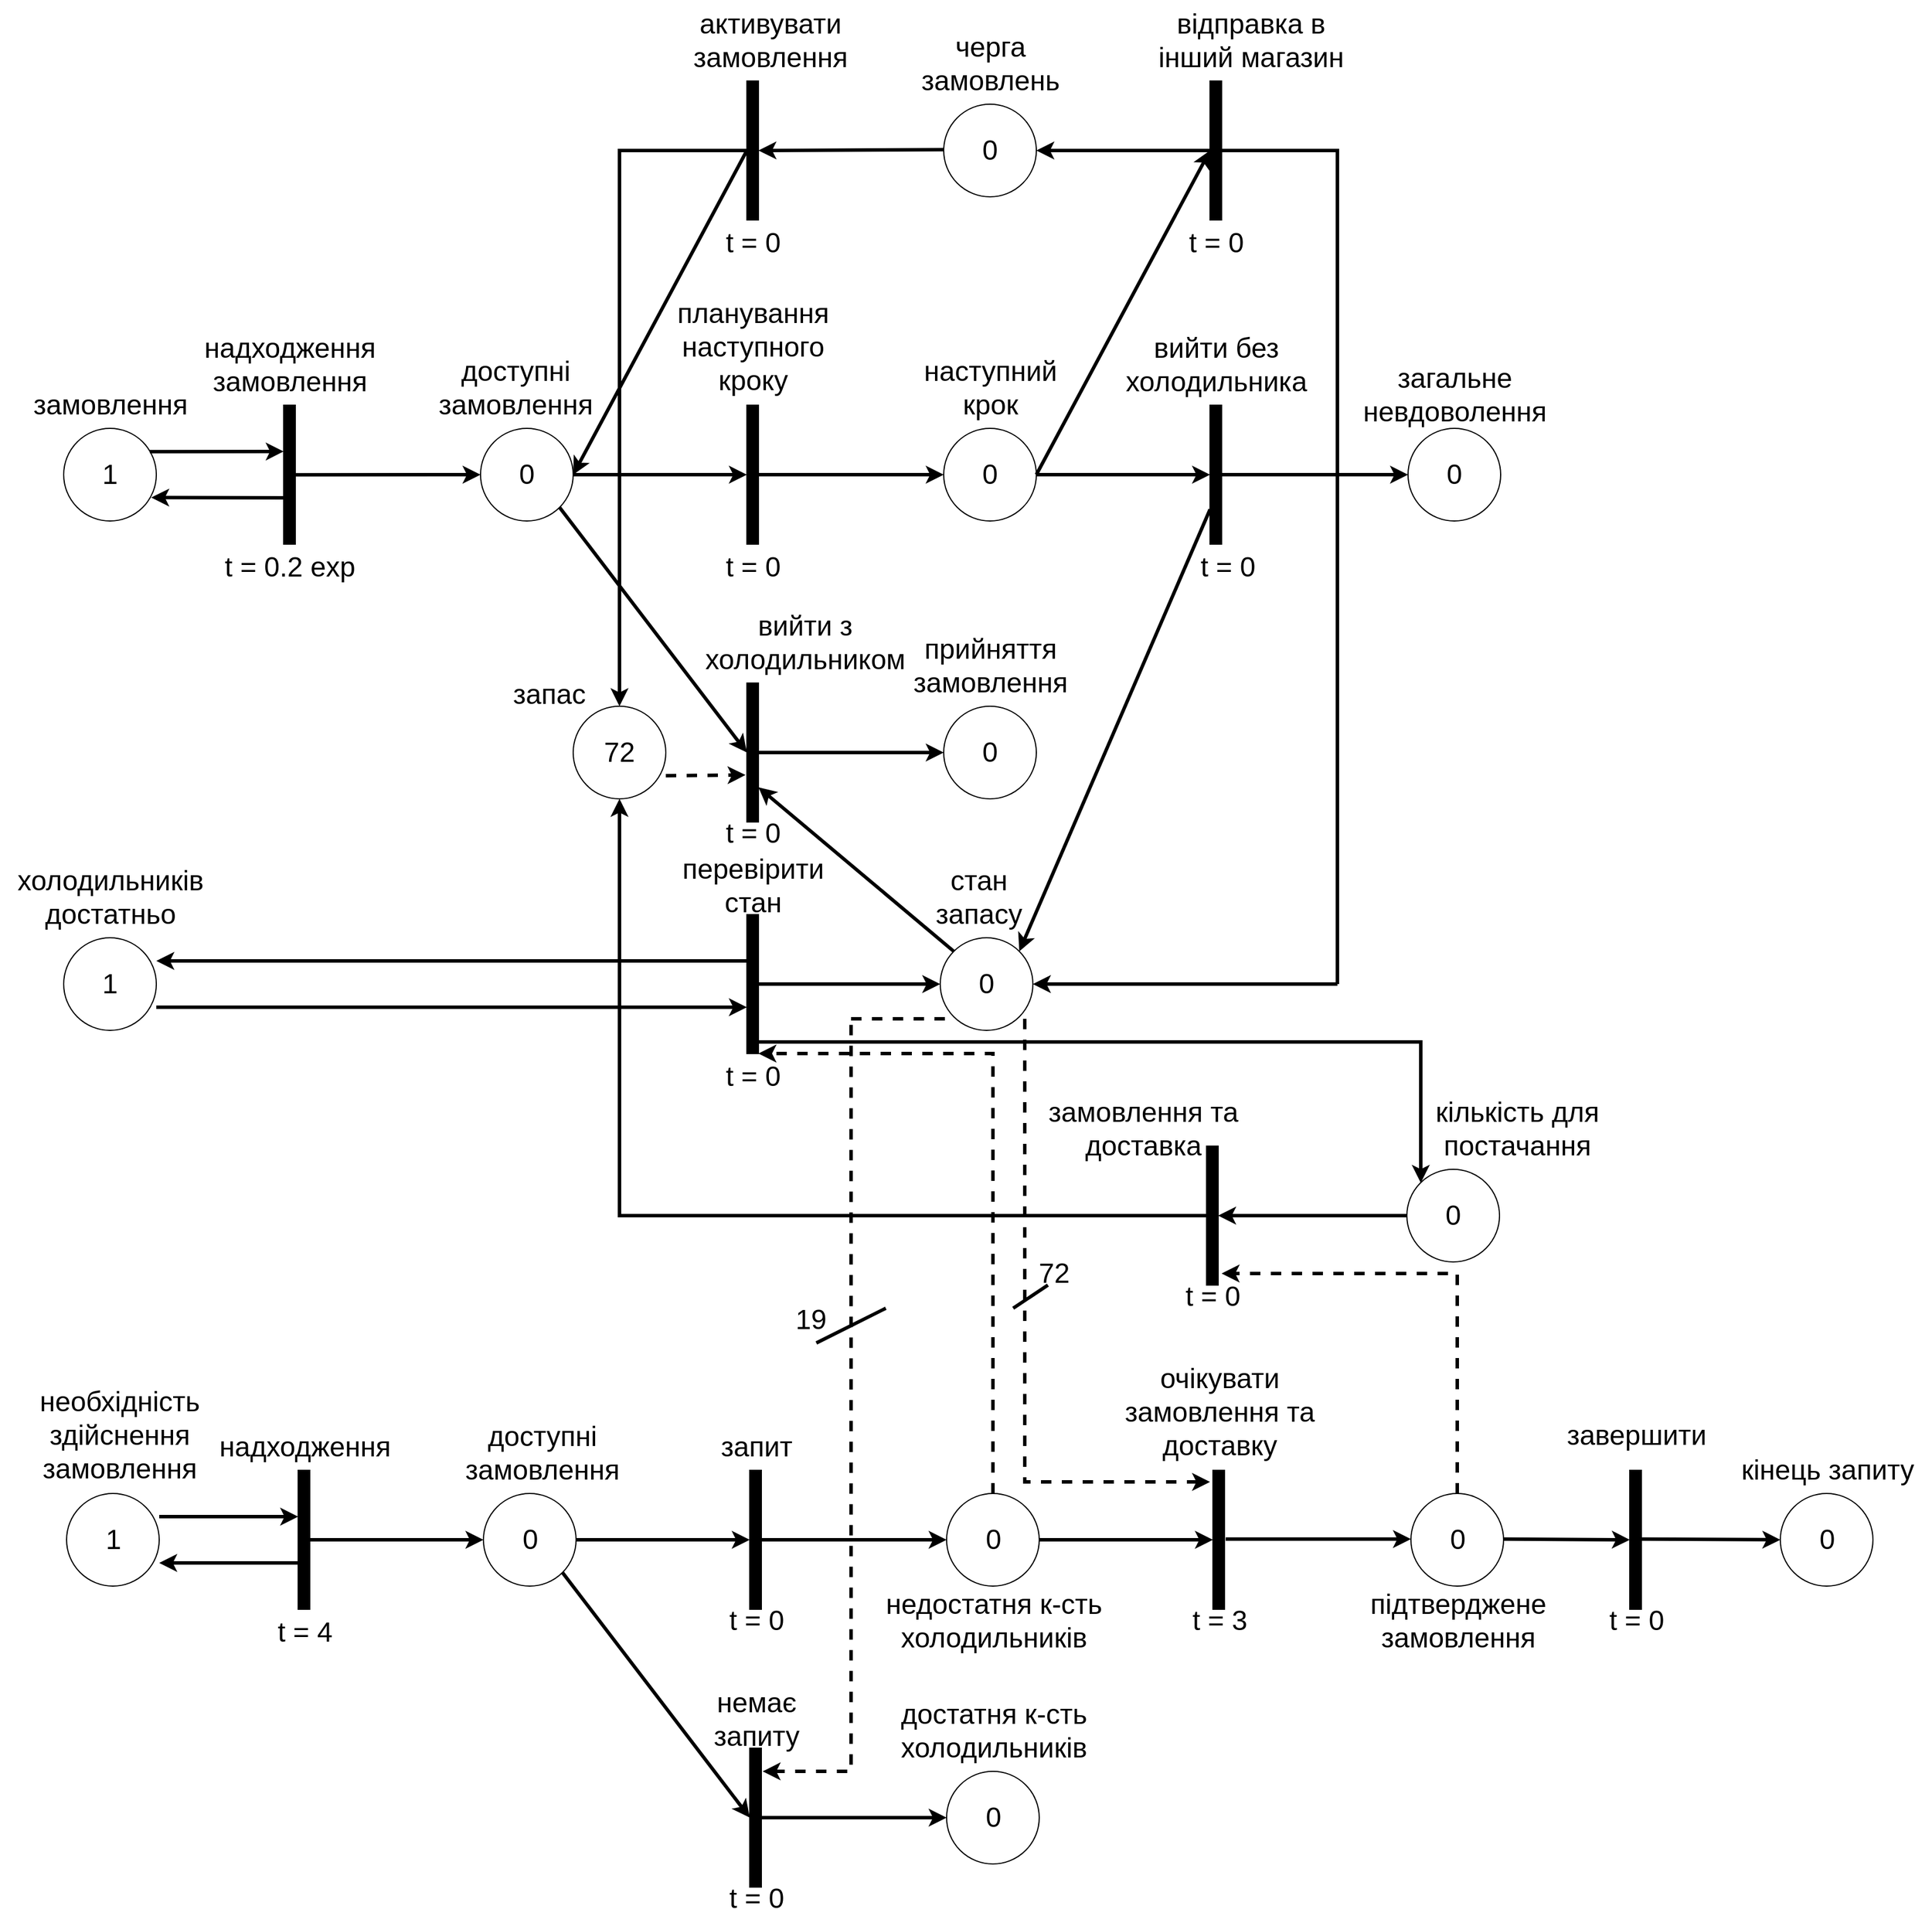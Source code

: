 <mxfile version="20.3.0" type="device"><diagram id="cfsgaudzo-YrONa2gXH9" name="Page-1"><mxGraphModel dx="2792" dy="2599" grid="1" gridSize="10" guides="1" tooltips="1" connect="1" arrows="1" fold="1" page="1" pageScale="1" pageWidth="827" pageHeight="1169" math="0" shadow="0"><root><mxCell id="0"/><mxCell id="1" parent="0"/><mxCell id="K6NbZCpo3aCR4z_H-vyb-1" value="&lt;font style=&quot;font-size: 24px;&quot;&gt;1&lt;/font&gt;" style="ellipse;whiteSpace=wrap;html=1;aspect=fixed;" parent="1" vertex="1"><mxGeometry x="40" y="-520" width="80" height="80" as="geometry"/></mxCell><mxCell id="K6NbZCpo3aCR4z_H-vyb-2" value="" style="rounded=0;whiteSpace=wrap;html=1;fontSize=24;fillColor=#000000;" parent="1" vertex="1"><mxGeometry x="230" y="-540" width="10" height="120" as="geometry"/></mxCell><mxCell id="K6NbZCpo3aCR4z_H-vyb-3" value="" style="endArrow=classic;html=1;rounded=0;fontSize=24;exitX=0.93;exitY=0.251;exitDx=0;exitDy=0;exitPerimeter=0;entryX=0;entryY=0.333;entryDx=0;entryDy=0;entryPerimeter=0;strokeWidth=3;" parent="1" source="K6NbZCpo3aCR4z_H-vyb-1" target="K6NbZCpo3aCR4z_H-vyb-2" edge="1"><mxGeometry width="50" height="50" relative="1" as="geometry"><mxPoint x="250" y="-530" as="sourcePoint"/><mxPoint x="220" y="-500" as="targetPoint"/></mxGeometry></mxCell><mxCell id="K6NbZCpo3aCR4z_H-vyb-4" value="" style="endArrow=classic;html=1;rounded=0;fontSize=24;entryX=0.945;entryY=0.747;entryDx=0;entryDy=0;entryPerimeter=0;strokeWidth=3;" parent="1" target="K6NbZCpo3aCR4z_H-vyb-1" edge="1"><mxGeometry width="50" height="50" relative="1" as="geometry"><mxPoint x="230" y="-460" as="sourcePoint"/><mxPoint x="114" y="-400" as="targetPoint"/></mxGeometry></mxCell><mxCell id="K6NbZCpo3aCR4z_H-vyb-5" value="t = 0.2 exp" style="text;html=1;align=center;verticalAlign=middle;resizable=0;points=[];autosize=1;strokeColor=none;fillColor=none;fontSize=24;" parent="1" vertex="1"><mxGeometry x="165" y="-420" width="140" height="40" as="geometry"/></mxCell><mxCell id="K6NbZCpo3aCR4z_H-vyb-6" value="замовлення" style="text;html=1;align=center;verticalAlign=middle;resizable=0;points=[];autosize=1;strokeColor=none;fillColor=none;fontSize=24;" parent="1" vertex="1"><mxGeometry y="-560" width="160" height="40" as="geometry"/></mxCell><mxCell id="K6NbZCpo3aCR4z_H-vyb-7" value="надходження&lt;br&gt;замовлення" style="text;html=1;align=center;verticalAlign=middle;resizable=0;points=[];autosize=1;strokeColor=none;fillColor=none;fontSize=24;" parent="1" vertex="1"><mxGeometry x="145" y="-610" width="180" height="70" as="geometry"/></mxCell><mxCell id="K6NbZCpo3aCR4z_H-vyb-8" value="" style="endArrow=classic;html=1;rounded=0;fontSize=24;exitX=1;exitY=0.5;exitDx=0;exitDy=0;entryX=0;entryY=0.5;entryDx=0;entryDy=0;strokeWidth=3;" parent="1" target="K6NbZCpo3aCR4z_H-vyb-9" edge="1"><mxGeometry width="50" height="50" relative="1" as="geometry"><mxPoint x="240" y="-479.86" as="sourcePoint"/><mxPoint x="360" y="-480.53" as="targetPoint"/></mxGeometry></mxCell><mxCell id="K6NbZCpo3aCR4z_H-vyb-9" value="&lt;font style=&quot;font-size: 24px;&quot;&gt;0&lt;/font&gt;" style="ellipse;whiteSpace=wrap;html=1;aspect=fixed;" parent="1" vertex="1"><mxGeometry x="400" y="-520" width="80" height="80" as="geometry"/></mxCell><mxCell id="RGWfUVw4HednX8wo4DMo-1" value="доступні&lt;br&gt;замовлення" style="text;html=1;align=center;verticalAlign=middle;resizable=0;points=[];autosize=1;strokeColor=none;fillColor=none;fontSize=24;" vertex="1" parent="1"><mxGeometry x="350" y="-590" width="160" height="70" as="geometry"/></mxCell><mxCell id="RGWfUVw4HednX8wo4DMo-2" value="" style="endArrow=classic;html=1;rounded=0;fontSize=24;exitX=1;exitY=0.5;exitDx=0;exitDy=0;strokeWidth=3;" edge="1" parent="1" source="K6NbZCpo3aCR4z_H-vyb-9"><mxGeometry width="50" height="50" relative="1" as="geometry"><mxPoint x="490" y="-480.36" as="sourcePoint"/><mxPoint x="630" y="-480" as="targetPoint"/></mxGeometry></mxCell><mxCell id="RGWfUVw4HednX8wo4DMo-3" value="" style="rounded=0;whiteSpace=wrap;html=1;fontSize=24;fillColor=#000000;" vertex="1" parent="1"><mxGeometry x="630" y="-540" width="10" height="120" as="geometry"/></mxCell><mxCell id="RGWfUVw4HednX8wo4DMo-4" value="планування&lt;br&gt;наступного&lt;br&gt;кроку" style="text;html=1;align=center;verticalAlign=middle;resizable=0;points=[];autosize=1;strokeColor=none;fillColor=none;fontSize=24;" vertex="1" parent="1"><mxGeometry x="555" y="-640" width="160" height="100" as="geometry"/></mxCell><mxCell id="RGWfUVw4HednX8wo4DMo-5" value="t = 0" style="text;html=1;align=center;verticalAlign=middle;resizable=0;points=[];autosize=1;strokeColor=none;fillColor=none;fontSize=24;" vertex="1" parent="1"><mxGeometry x="600" y="-420" width="70" height="40" as="geometry"/></mxCell><mxCell id="RGWfUVw4HednX8wo4DMo-6" value="&lt;font style=&quot;font-size: 24px;&quot;&gt;0&lt;/font&gt;" style="ellipse;whiteSpace=wrap;html=1;aspect=fixed;" vertex="1" parent="1"><mxGeometry x="800" y="-520" width="80" height="80" as="geometry"/></mxCell><mxCell id="RGWfUVw4HednX8wo4DMo-7" value="" style="endArrow=classic;html=1;rounded=0;fontSize=24;strokeWidth=3;exitX=1;exitY=0.5;exitDx=0;exitDy=0;entryX=0;entryY=0.5;entryDx=0;entryDy=0;" edge="1" parent="1" source="RGWfUVw4HednX8wo4DMo-3" target="RGWfUVw4HednX8wo4DMo-6"><mxGeometry width="50" height="50" relative="1" as="geometry"><mxPoint x="700" y="-440" as="sourcePoint"/><mxPoint x="740" y="-390" as="targetPoint"/></mxGeometry></mxCell><mxCell id="RGWfUVw4HednX8wo4DMo-8" value="" style="rounded=0;whiteSpace=wrap;html=1;fontSize=24;fillColor=#000000;" vertex="1" parent="1"><mxGeometry x="1030" y="-540" width="10" height="120" as="geometry"/></mxCell><mxCell id="RGWfUVw4HednX8wo4DMo-9" value="" style="rounded=0;whiteSpace=wrap;html=1;fontSize=24;fillColor=#000000;" vertex="1" parent="1"><mxGeometry x="1030" y="-820" width="10" height="120" as="geometry"/></mxCell><mxCell id="RGWfUVw4HednX8wo4DMo-11" value="відправка в&lt;br&gt;інший магазин" style="text;html=1;align=center;verticalAlign=middle;resizable=0;points=[];autosize=1;strokeColor=none;fillColor=none;fontSize=24;" vertex="1" parent="1"><mxGeometry x="970" y="-890" width="190" height="70" as="geometry"/></mxCell><mxCell id="RGWfUVw4HednX8wo4DMo-12" value="t = 0" style="text;html=1;align=center;verticalAlign=middle;resizable=0;points=[];autosize=1;strokeColor=none;fillColor=none;fontSize=24;" vertex="1" parent="1"><mxGeometry x="1000" y="-700" width="70" height="40" as="geometry"/></mxCell><mxCell id="RGWfUVw4HednX8wo4DMo-13" value="&lt;font style=&quot;font-size: 24px;&quot;&gt;0&lt;/font&gt;" style="ellipse;whiteSpace=wrap;html=1;aspect=fixed;" vertex="1" parent="1"><mxGeometry x="800" y="-800" width="80" height="80" as="geometry"/></mxCell><mxCell id="RGWfUVw4HednX8wo4DMo-14" value="" style="endArrow=classic;html=1;rounded=0;fontSize=24;exitX=1;exitY=0.5;exitDx=0;exitDy=0;entryX=0;entryY=0.5;entryDx=0;entryDy=0;strokeWidth=3;" edge="1" parent="1" source="RGWfUVw4HednX8wo4DMo-6" target="RGWfUVw4HednX8wo4DMo-9"><mxGeometry width="50" height="50" relative="1" as="geometry"><mxPoint x="760" y="-359.86" as="sourcePoint"/><mxPoint x="920" y="-360" as="targetPoint"/></mxGeometry></mxCell><mxCell id="RGWfUVw4HednX8wo4DMo-15" value="" style="endArrow=classic;html=1;rounded=0;fontSize=24;exitX=0;exitY=0.5;exitDx=0;exitDy=0;entryX=1;entryY=0.5;entryDx=0;entryDy=0;strokeWidth=3;" edge="1" parent="1" source="RGWfUVw4HednX8wo4DMo-9" target="RGWfUVw4HednX8wo4DMo-13"><mxGeometry width="50" height="50" relative="1" as="geometry"><mxPoint x="680" y="-849.86" as="sourcePoint"/><mxPoint x="840" y="-850" as="targetPoint"/></mxGeometry></mxCell><mxCell id="RGWfUVw4HednX8wo4DMo-16" value="" style="rounded=0;whiteSpace=wrap;html=1;fontSize=24;fillColor=#000000;" vertex="1" parent="1"><mxGeometry x="630" y="-820" width="10" height="120" as="geometry"/></mxCell><mxCell id="RGWfUVw4HednX8wo4DMo-17" value="" style="endArrow=classic;html=1;rounded=0;fontSize=24;exitX=0;exitY=0.5;exitDx=0;exitDy=0;entryX=1;entryY=0.5;entryDx=0;entryDy=0;strokeWidth=3;" edge="1" parent="1" target="RGWfUVw4HednX8wo4DMo-16"><mxGeometry width="50" height="50" relative="1" as="geometry"><mxPoint x="800" y="-760.77" as="sourcePoint"/><mxPoint x="650" y="-760.77" as="targetPoint"/></mxGeometry></mxCell><mxCell id="RGWfUVw4HednX8wo4DMo-18" value="наступний&lt;br&gt;крок" style="text;html=1;align=center;verticalAlign=middle;resizable=0;points=[];autosize=1;strokeColor=none;fillColor=none;fontSize=24;" vertex="1" parent="1"><mxGeometry x="770" y="-590" width="140" height="70" as="geometry"/></mxCell><mxCell id="RGWfUVw4HednX8wo4DMo-19" value="черга&lt;br&gt;замовлень" style="text;html=1;align=center;verticalAlign=middle;resizable=0;points=[];autosize=1;strokeColor=none;fillColor=none;fontSize=24;" vertex="1" parent="1"><mxGeometry x="770" y="-870" width="140" height="70" as="geometry"/></mxCell><mxCell id="RGWfUVw4HednX8wo4DMo-20" value="активувати&lt;br&gt;замовлення" style="text;html=1;align=center;verticalAlign=middle;resizable=0;points=[];autosize=1;strokeColor=none;fillColor=none;fontSize=24;" vertex="1" parent="1"><mxGeometry x="570" y="-890" width="160" height="70" as="geometry"/></mxCell><mxCell id="RGWfUVw4HednX8wo4DMo-21" value="t = 0" style="text;html=1;align=center;verticalAlign=middle;resizable=0;points=[];autosize=1;strokeColor=none;fillColor=none;fontSize=24;" vertex="1" parent="1"><mxGeometry x="600" y="-700" width="70" height="40" as="geometry"/></mxCell><mxCell id="RGWfUVw4HednX8wo4DMo-22" value="" style="endArrow=classic;html=1;rounded=0;fontSize=24;exitX=0;exitY=0.5;exitDx=0;exitDy=0;entryX=1;entryY=0.5;entryDx=0;entryDy=0;strokeWidth=3;" edge="1" parent="1" source="RGWfUVw4HednX8wo4DMo-16" target="K6NbZCpo3aCR4z_H-vyb-9"><mxGeometry width="50" height="50" relative="1" as="geometry"><mxPoint x="290" y="-229.86" as="sourcePoint"/><mxPoint x="450.0" y="-230" as="targetPoint"/></mxGeometry></mxCell><mxCell id="RGWfUVw4HednX8wo4DMo-23" value="вийти без&lt;br&gt;холодильника" style="text;html=1;align=center;verticalAlign=middle;resizable=0;points=[];autosize=1;strokeColor=none;fillColor=none;fontSize=24;" vertex="1" parent="1"><mxGeometry x="945" y="-610" width="180" height="70" as="geometry"/></mxCell><mxCell id="RGWfUVw4HednX8wo4DMo-24" value="t = 0" style="text;html=1;align=center;verticalAlign=middle;resizable=0;points=[];autosize=1;strokeColor=none;fillColor=none;fontSize=24;" vertex="1" parent="1"><mxGeometry x="1010" y="-420" width="70" height="40" as="geometry"/></mxCell><mxCell id="RGWfUVw4HednX8wo4DMo-25" value="" style="endArrow=classic;html=1;rounded=0;fontSize=24;exitX=1;exitY=0.5;exitDx=0;exitDy=0;strokeWidth=3;entryX=0;entryY=0.5;entryDx=0;entryDy=0;" edge="1" parent="1" source="RGWfUVw4HednX8wo4DMo-6" target="RGWfUVw4HednX8wo4DMo-8"><mxGeometry width="50" height="50" relative="1" as="geometry"><mxPoint x="1270.0" y="-480.77" as="sourcePoint"/><mxPoint x="950" y="-500" as="targetPoint"/></mxGeometry></mxCell><mxCell id="RGWfUVw4HednX8wo4DMo-26" value="" style="endArrow=classic;html=1;rounded=0;fontSize=24;strokeWidth=3;exitX=1;exitY=0.5;exitDx=0;exitDy=0;entryX=0;entryY=0.5;entryDx=0;entryDy=0;" edge="1" parent="1" source="RGWfUVw4HednX8wo4DMo-8" target="RGWfUVw4HednX8wo4DMo-27"><mxGeometry width="50" height="50" relative="1" as="geometry"><mxPoint x="1060.0" y="-470" as="sourcePoint"/><mxPoint x="1140" y="-480" as="targetPoint"/></mxGeometry></mxCell><mxCell id="RGWfUVw4HednX8wo4DMo-27" value="&lt;font style=&quot;font-size: 24px;&quot;&gt;0&lt;/font&gt;" style="ellipse;whiteSpace=wrap;html=1;aspect=fixed;" vertex="1" parent="1"><mxGeometry x="1201" y="-520" width="80" height="80" as="geometry"/></mxCell><mxCell id="RGWfUVw4HednX8wo4DMo-28" value="загальне&lt;br&gt;невдоволення" style="text;html=1;align=center;verticalAlign=middle;resizable=0;points=[];autosize=1;strokeColor=none;fillColor=none;fontSize=24;" vertex="1" parent="1"><mxGeometry x="1151" y="-584" width="180" height="70" as="geometry"/></mxCell><mxCell id="RGWfUVw4HednX8wo4DMo-29" value="" style="rounded=0;whiteSpace=wrap;html=1;fontSize=24;fillColor=#000000;" vertex="1" parent="1"><mxGeometry x="630" y="-300" width="10" height="120" as="geometry"/></mxCell><mxCell id="RGWfUVw4HednX8wo4DMo-30" value="вийти з&lt;br&gt;холодильником" style="text;html=1;align=center;verticalAlign=middle;resizable=0;points=[];autosize=1;strokeColor=none;fillColor=none;fontSize=24;" vertex="1" parent="1"><mxGeometry x="580" y="-370" width="200" height="70" as="geometry"/></mxCell><mxCell id="RGWfUVw4HednX8wo4DMo-31" value="t = 0" style="text;html=1;align=center;verticalAlign=middle;resizable=0;points=[];autosize=1;strokeColor=none;fillColor=none;fontSize=24;" vertex="1" parent="1"><mxGeometry x="600" y="-190" width="70" height="40" as="geometry"/></mxCell><mxCell id="RGWfUVw4HednX8wo4DMo-32" value="" style="endArrow=classic;html=1;rounded=0;fontSize=24;exitX=1;exitY=1;exitDx=0;exitDy=0;entryX=0;entryY=0.5;entryDx=0;entryDy=0;strokeWidth=3;" edge="1" parent="1" source="K6NbZCpo3aCR4z_H-vyb-9" target="RGWfUVw4HednX8wo4DMo-29"><mxGeometry width="50" height="50" relative="1" as="geometry"><mxPoint x="305" y="-349.86" as="sourcePoint"/><mxPoint x="465" y="-350.0" as="targetPoint"/></mxGeometry></mxCell><mxCell id="RGWfUVw4HednX8wo4DMo-33" value="&lt;font style=&quot;font-size: 24px;&quot;&gt;0&lt;/font&gt;" style="ellipse;whiteSpace=wrap;html=1;aspect=fixed;" vertex="1" parent="1"><mxGeometry x="800" y="-280" width="80" height="80" as="geometry"/></mxCell><mxCell id="RGWfUVw4HednX8wo4DMo-34" value="" style="endArrow=classic;html=1;rounded=0;fontSize=24;exitX=1;exitY=0.5;exitDx=0;exitDy=0;strokeWidth=3;entryX=0;entryY=0.5;entryDx=0;entryDy=0;" edge="1" parent="1" source="RGWfUVw4HednX8wo4DMo-29" target="RGWfUVw4HednX8wo4DMo-33"><mxGeometry width="50" height="50" relative="1" as="geometry"><mxPoint x="380" y="-300.0" as="sourcePoint"/><mxPoint x="530" y="-300.0" as="targetPoint"/></mxGeometry></mxCell><mxCell id="RGWfUVw4HednX8wo4DMo-35" value="прийняття&lt;br&gt;замовлення" style="text;html=1;align=center;verticalAlign=middle;resizable=0;points=[];autosize=1;strokeColor=none;fillColor=none;fontSize=24;" vertex="1" parent="1"><mxGeometry x="760" y="-350" width="160" height="70" as="geometry"/></mxCell><mxCell id="RGWfUVw4HednX8wo4DMo-36" value="&lt;font style=&quot;font-size: 24px;&quot;&gt;72&lt;/font&gt;" style="ellipse;whiteSpace=wrap;html=1;aspect=fixed;" vertex="1" parent="1"><mxGeometry x="480" y="-280" width="80" height="80" as="geometry"/></mxCell><mxCell id="RGWfUVw4HednX8wo4DMo-38" value="запас" style="text;html=1;align=center;verticalAlign=middle;resizable=0;points=[];autosize=1;strokeColor=none;fillColor=none;fontSize=24;" vertex="1" parent="1"><mxGeometry x="414" y="-310" width="90" height="40" as="geometry"/></mxCell><mxCell id="RGWfUVw4HednX8wo4DMo-40" value="" style="endArrow=classic;html=1;rounded=0;fontSize=24;exitX=0;exitY=0.5;exitDx=0;exitDy=0;strokeWidth=3;edgeStyle=elbowEdgeStyle;entryX=0.5;entryY=0;entryDx=0;entryDy=0;" edge="1" parent="1" source="RGWfUVw4HednX8wo4DMo-16" target="RGWfUVw4HednX8wo4DMo-36"><mxGeometry width="50" height="50" relative="1" as="geometry"><mxPoint x="254" y="-680.57" as="sourcePoint"/><mxPoint x="390" y="-330" as="targetPoint"/><Array as="points"><mxPoint x="520" y="-550"/></Array></mxGeometry></mxCell><mxCell id="RGWfUVw4HednX8wo4DMo-41" value="" style="endArrow=classic;html=1;rounded=0;fontSize=24;strokeWidth=3;dashed=1;exitX=1;exitY=0.75;exitDx=0;exitDy=0;exitPerimeter=0;entryX=-0.115;entryY=0.662;entryDx=0;entryDy=0;entryPerimeter=0;" edge="1" parent="1" source="RGWfUVw4HednX8wo4DMo-36" target="RGWfUVw4HednX8wo4DMo-29"><mxGeometry width="50" height="50" relative="1" as="geometry"><mxPoint x="580" y="-200" as="sourcePoint"/><mxPoint x="720" y="-210" as="targetPoint"/></mxGeometry></mxCell><mxCell id="RGWfUVw4HednX8wo4DMo-42" value="&lt;font style=&quot;font-size: 24px;&quot;&gt;0&lt;/font&gt;" style="ellipse;whiteSpace=wrap;html=1;aspect=fixed;" vertex="1" parent="1"><mxGeometry x="797" y="-80" width="80" height="80" as="geometry"/></mxCell><mxCell id="RGWfUVw4HednX8wo4DMo-43" value="стан&lt;br&gt;запасу" style="text;html=1;align=center;verticalAlign=middle;resizable=0;points=[];autosize=1;strokeColor=none;fillColor=none;fontSize=24;" vertex="1" parent="1"><mxGeometry x="780" y="-150" width="100" height="70" as="geometry"/></mxCell><mxCell id="RGWfUVw4HednX8wo4DMo-44" value="" style="endArrow=classic;html=1;rounded=0;fontSize=24;exitX=0;exitY=0;exitDx=0;exitDy=0;strokeWidth=3;entryX=1;entryY=0.75;entryDx=0;entryDy=0;" edge="1" parent="1" source="RGWfUVw4HednX8wo4DMo-42" target="RGWfUVw4HednX8wo4DMo-29"><mxGeometry width="50" height="50" relative="1" as="geometry"><mxPoint x="450" y="-90.0" as="sourcePoint"/><mxPoint x="610" y="-90.0" as="targetPoint"/></mxGeometry></mxCell><mxCell id="RGWfUVw4HednX8wo4DMo-45" value="" style="endArrow=classic;html=1;rounded=0;fontSize=24;strokeWidth=3;entryX=1;entryY=0;entryDx=0;entryDy=0;exitX=0;exitY=0.75;exitDx=0;exitDy=0;" edge="1" parent="1" source="RGWfUVw4HednX8wo4DMo-8" target="RGWfUVw4HednX8wo4DMo-42"><mxGeometry width="50" height="50" relative="1" as="geometry"><mxPoint x="950" y="-400" as="sourcePoint"/><mxPoint x="1050" y="-201.67" as="targetPoint"/></mxGeometry></mxCell><mxCell id="RGWfUVw4HednX8wo4DMo-46" value="" style="endArrow=none;html=1;rounded=0;fontSize=24;exitX=1;exitY=0.5;exitDx=0;exitDy=0;strokeWidth=3;edgeStyle=elbowEdgeStyle;endFill=0;" edge="1" parent="1" source="RGWfUVw4HednX8wo4DMo-9"><mxGeometry width="50" height="50" relative="1" as="geometry"><mxPoint x="1290" y="-710" as="sourcePoint"/><mxPoint x="1140" y="-40" as="targetPoint"/><Array as="points"><mxPoint x="1140" y="-460"/></Array></mxGeometry></mxCell><mxCell id="RGWfUVw4HednX8wo4DMo-47" value="" style="endArrow=classic;html=1;rounded=0;fontSize=24;strokeWidth=3;entryX=1;entryY=0.5;entryDx=0;entryDy=0;" edge="1" parent="1" target="RGWfUVw4HednX8wo4DMo-42"><mxGeometry width="50" height="50" relative="1" as="geometry"><mxPoint x="1140" y="-40" as="sourcePoint"/><mxPoint x="1110" y="-90" as="targetPoint"/></mxGeometry></mxCell><mxCell id="RGWfUVw4HednX8wo4DMo-49" value="" style="rounded=0;whiteSpace=wrap;html=1;fontSize=24;fillColor=#000000;" vertex="1" parent="1"><mxGeometry x="630" y="-100" width="10" height="120" as="geometry"/></mxCell><mxCell id="RGWfUVw4HednX8wo4DMo-50" value="&lt;font style=&quot;font-size: 24px;&quot;&gt;1&lt;/font&gt;" style="ellipse;whiteSpace=wrap;html=1;aspect=fixed;" vertex="1" parent="1"><mxGeometry x="40" y="-80" width="80" height="80" as="geometry"/></mxCell><mxCell id="RGWfUVw4HednX8wo4DMo-51" value="холодильників&lt;br&gt;достатньо" style="text;html=1;align=center;verticalAlign=middle;resizable=0;points=[];autosize=1;strokeColor=none;fillColor=none;fontSize=24;" vertex="1" parent="1"><mxGeometry x="-15" y="-150" width="190" height="70" as="geometry"/></mxCell><mxCell id="RGWfUVw4HednX8wo4DMo-52" value="" style="endArrow=classic;html=1;rounded=0;fontSize=24;exitX=1;exitY=0.5;exitDx=0;exitDy=0;strokeWidth=3;entryX=0;entryY=0.5;entryDx=0;entryDy=0;" edge="1" parent="1" source="RGWfUVw4HednX8wo4DMo-49" target="RGWfUVw4HednX8wo4DMo-42"><mxGeometry width="50" height="50" relative="1" as="geometry"><mxPoint x="700" y="40" as="sourcePoint"/><mxPoint x="860" y="40" as="targetPoint"/></mxGeometry></mxCell><mxCell id="RGWfUVw4HednX8wo4DMo-53" value="t = 0" style="text;html=1;align=center;verticalAlign=middle;resizable=0;points=[];autosize=1;strokeColor=none;fillColor=none;fontSize=24;" vertex="1" parent="1"><mxGeometry x="600" y="20" width="70" height="40" as="geometry"/></mxCell><mxCell id="RGWfUVw4HednX8wo4DMo-54" value="" style="endArrow=classic;html=1;rounded=0;fontSize=24;strokeWidth=3;" edge="1" parent="1"><mxGeometry width="50" height="50" relative="1" as="geometry"><mxPoint x="630" y="-60" as="sourcePoint"/><mxPoint x="120" y="-60" as="targetPoint"/></mxGeometry></mxCell><mxCell id="RGWfUVw4HednX8wo4DMo-55" value="" style="endArrow=none;html=1;rounded=0;fontSize=24;strokeWidth=3;endFill=0;startArrow=classic;startFill=1;" edge="1" parent="1"><mxGeometry width="50" height="50" relative="1" as="geometry"><mxPoint x="630" y="-20" as="sourcePoint"/><mxPoint x="120" y="-20" as="targetPoint"/></mxGeometry></mxCell><mxCell id="RGWfUVw4HednX8wo4DMo-57" value="&lt;font style=&quot;font-size: 24px;&quot;&gt;0&lt;/font&gt;" style="ellipse;whiteSpace=wrap;html=1;aspect=fixed;" vertex="1" parent="1"><mxGeometry x="1200" y="120" width="80" height="80" as="geometry"/></mxCell><mxCell id="RGWfUVw4HednX8wo4DMo-58" value="кількість для&lt;br&gt;постачання" style="text;html=1;align=center;verticalAlign=middle;resizable=0;points=[];autosize=1;strokeColor=none;fillColor=none;fontSize=24;" vertex="1" parent="1"><mxGeometry x="1210" y="50" width="170" height="70" as="geometry"/></mxCell><mxCell id="RGWfUVw4HednX8wo4DMo-59" value="" style="endArrow=classic;html=1;rounded=0;fontSize=24;strokeWidth=3;edgeStyle=elbowEdgeStyle;entryX=0;entryY=0;entryDx=0;entryDy=0;" edge="1" parent="1" target="RGWfUVw4HednX8wo4DMo-57"><mxGeometry width="50" height="50" relative="1" as="geometry"><mxPoint x="640" y="10" as="sourcePoint"/><mxPoint x="1200" y="20" as="targetPoint"/><Array as="points"><mxPoint x="1212" y="80"/></Array></mxGeometry></mxCell><mxCell id="RGWfUVw4HednX8wo4DMo-60" value="" style="rounded=0;whiteSpace=wrap;html=1;fontSize=24;fillColor=#000000;" vertex="1" parent="1"><mxGeometry x="1027" y="100" width="10" height="120" as="geometry"/></mxCell><mxCell id="RGWfUVw4HednX8wo4DMo-61" value="замовлення та&lt;br&gt;доставка" style="text;html=1;align=center;verticalAlign=middle;resizable=0;points=[];autosize=1;strokeColor=none;fillColor=none;fontSize=24;" vertex="1" parent="1"><mxGeometry x="877" y="50" width="190" height="70" as="geometry"/></mxCell><mxCell id="RGWfUVw4HednX8wo4DMo-62" value="" style="endArrow=classic;html=1;rounded=0;fontSize=24;strokeWidth=3;exitX=0;exitY=0.5;exitDx=0;exitDy=0;entryX=1;entryY=0.5;entryDx=0;entryDy=0;" edge="1" parent="1" source="RGWfUVw4HednX8wo4DMo-57" target="RGWfUVw4HednX8wo4DMo-60"><mxGeometry width="50" height="50" relative="1" as="geometry"><mxPoint x="960" y="110" as="sourcePoint"/><mxPoint x="810" y="110" as="targetPoint"/></mxGeometry></mxCell><mxCell id="RGWfUVw4HednX8wo4DMo-63" value="перевірити&lt;br&gt;стан" style="text;html=1;align=center;verticalAlign=middle;resizable=0;points=[];autosize=1;strokeColor=none;fillColor=none;fontSize=24;" vertex="1" parent="1"><mxGeometry x="560" y="-160" width="150" height="70" as="geometry"/></mxCell><mxCell id="RGWfUVw4HednX8wo4DMo-64" value="t = 0" style="text;html=1;align=center;verticalAlign=middle;resizable=0;points=[];autosize=1;strokeColor=none;fillColor=none;fontSize=24;" vertex="1" parent="1"><mxGeometry x="997" y="210" width="70" height="40" as="geometry"/></mxCell><mxCell id="RGWfUVw4HednX8wo4DMo-65" value="" style="endArrow=none;html=1;rounded=0;fontSize=24;strokeWidth=3;endFill=0;startArrow=classic;startFill=1;entryX=0;entryY=0.5;entryDx=0;entryDy=0;edgeStyle=elbowEdgeStyle;exitX=0.5;exitY=1;exitDx=0;exitDy=0;" edge="1" parent="1" source="RGWfUVw4HednX8wo4DMo-36" target="RGWfUVw4HednX8wo4DMo-60"><mxGeometry width="50" height="50" relative="1" as="geometry"><mxPoint x="520" y="-190" as="sourcePoint"/><mxPoint x="305" y="140" as="targetPoint"/><Array as="points"><mxPoint x="520" y="40"/></Array></mxGeometry></mxCell><mxCell id="RGWfUVw4HednX8wo4DMo-66" value="необхідність&lt;br&gt;здійснення&lt;br&gt;замовлення" style="text;html=1;align=center;verticalAlign=middle;resizable=0;points=[];autosize=1;strokeColor=none;fillColor=none;fontSize=24;" vertex="1" parent="1"><mxGeometry x="7.5" y="300" width="160" height="100" as="geometry"/></mxCell><mxCell id="RGWfUVw4HednX8wo4DMo-67" value="&lt;font style=&quot;font-size: 24px;&quot;&gt;1&lt;/font&gt;" style="ellipse;whiteSpace=wrap;html=1;aspect=fixed;" vertex="1" parent="1"><mxGeometry x="42.5" y="400" width="80" height="80" as="geometry"/></mxCell><mxCell id="RGWfUVw4HednX8wo4DMo-68" value="" style="rounded=0;whiteSpace=wrap;html=1;fontSize=24;fillColor=#000000;" vertex="1" parent="1"><mxGeometry x="242.5" y="380" width="10" height="120" as="geometry"/></mxCell><mxCell id="RGWfUVw4HednX8wo4DMo-69" value="надходження" style="text;html=1;align=center;verticalAlign=middle;resizable=0;points=[];autosize=1;strokeColor=none;fillColor=none;fontSize=24;" vertex="1" parent="1"><mxGeometry x="157.5" y="340" width="180" height="40" as="geometry"/></mxCell><mxCell id="RGWfUVw4HednX8wo4DMo-70" value="" style="endArrow=classic;html=1;rounded=0;fontSize=24;strokeWidth=3;" edge="1" parent="1"><mxGeometry width="50" height="50" relative="1" as="geometry"><mxPoint x="122.5" y="420" as="sourcePoint"/><mxPoint x="242.5" y="420" as="targetPoint"/></mxGeometry></mxCell><mxCell id="RGWfUVw4HednX8wo4DMo-71" value="" style="endArrow=none;html=1;rounded=0;fontSize=24;strokeWidth=3;endFill=0;startArrow=classic;startFill=1;" edge="1" parent="1"><mxGeometry width="50" height="50" relative="1" as="geometry"><mxPoint x="122.5" y="460" as="sourcePoint"/><mxPoint x="242.5" y="460" as="targetPoint"/></mxGeometry></mxCell><mxCell id="RGWfUVw4HednX8wo4DMo-72" value="t = 4" style="text;html=1;align=center;verticalAlign=middle;resizable=0;points=[];autosize=1;strokeColor=none;fillColor=none;fontSize=24;" vertex="1" parent="1"><mxGeometry x="212.5" y="500" width="70" height="40" as="geometry"/></mxCell><mxCell id="RGWfUVw4HednX8wo4DMo-73" value="&lt;font style=&quot;font-size: 24px;&quot;&gt;0&lt;/font&gt;" style="ellipse;whiteSpace=wrap;html=1;aspect=fixed;" vertex="1" parent="1"><mxGeometry x="402.5" y="400" width="80" height="80" as="geometry"/></mxCell><mxCell id="RGWfUVw4HednX8wo4DMo-74" value="доступні&lt;br&gt;замовлення" style="text;html=1;align=center;verticalAlign=middle;resizable=0;points=[];autosize=1;strokeColor=none;fillColor=none;fontSize=24;" vertex="1" parent="1"><mxGeometry x="372.5" y="330" width="160" height="70" as="geometry"/></mxCell><mxCell id="RGWfUVw4HednX8wo4DMo-75" value="" style="endArrow=classic;html=1;rounded=0;fontSize=24;strokeWidth=3;exitX=1;exitY=0.5;exitDx=0;exitDy=0;entryX=0;entryY=0.5;entryDx=0;entryDy=0;" edge="1" parent="1" source="RGWfUVw4HednX8wo4DMo-68" target="RGWfUVw4HednX8wo4DMo-73"><mxGeometry width="50" height="50" relative="1" as="geometry"><mxPoint x="311.5" y="540" as="sourcePoint"/><mxPoint x="362.5" y="500" as="targetPoint"/></mxGeometry></mxCell><mxCell id="RGWfUVw4HednX8wo4DMo-76" value="" style="rounded=0;whiteSpace=wrap;html=1;fontSize=24;fillColor=#000000;" vertex="1" parent="1"><mxGeometry x="632.5" y="380" width="10" height="120" as="geometry"/></mxCell><mxCell id="RGWfUVw4HednX8wo4DMo-77" value="запит" style="text;html=1;align=center;verticalAlign=middle;resizable=0;points=[];autosize=1;strokeColor=none;fillColor=none;fontSize=24;" vertex="1" parent="1"><mxGeometry x="592.5" y="340" width="90" height="40" as="geometry"/></mxCell><mxCell id="RGWfUVw4HednX8wo4DMo-78" value="t = 0" style="text;html=1;align=center;verticalAlign=middle;resizable=0;points=[];autosize=1;strokeColor=none;fillColor=none;fontSize=24;" vertex="1" parent="1"><mxGeometry x="602.5" y="490" width="70" height="40" as="geometry"/></mxCell><mxCell id="RGWfUVw4HednX8wo4DMo-79" value="" style="endArrow=classic;html=1;rounded=0;fontSize=24;strokeWidth=3;entryX=0;entryY=0.5;entryDx=0;entryDy=0;exitX=1;exitY=0.5;exitDx=0;exitDy=0;" edge="1" parent="1" source="RGWfUVw4HednX8wo4DMo-73" target="RGWfUVw4HednX8wo4DMo-76"><mxGeometry width="50" height="50" relative="1" as="geometry"><mxPoint x="572.5" y="500" as="sourcePoint"/><mxPoint x="412.5" y="450" as="targetPoint"/></mxGeometry></mxCell><mxCell id="RGWfUVw4HednX8wo4DMo-80" value="" style="rounded=0;whiteSpace=wrap;html=1;fontSize=24;fillColor=#000000;" vertex="1" parent="1"><mxGeometry x="632.5" y="620" width="10" height="120" as="geometry"/></mxCell><mxCell id="RGWfUVw4HednX8wo4DMo-81" value="немає&lt;br&gt;запиту" style="text;html=1;align=center;verticalAlign=middle;resizable=0;points=[];autosize=1;strokeColor=none;fillColor=none;fontSize=24;" vertex="1" parent="1"><mxGeometry x="587.5" y="560" width="100" height="70" as="geometry"/></mxCell><mxCell id="RGWfUVw4HednX8wo4DMo-82" value="t = 0" style="text;html=1;align=center;verticalAlign=middle;resizable=0;points=[];autosize=1;strokeColor=none;fillColor=none;fontSize=24;" vertex="1" parent="1"><mxGeometry x="602.5" y="730" width="70" height="40" as="geometry"/></mxCell><mxCell id="RGWfUVw4HednX8wo4DMo-83" value="" style="endArrow=classic;html=1;rounded=0;fontSize=24;strokeWidth=3;exitX=1;exitY=1;exitDx=0;exitDy=0;entryX=0;entryY=0.5;entryDx=0;entryDy=0;" edge="1" parent="1" source="RGWfUVw4HednX8wo4DMo-73" target="RGWfUVw4HednX8wo4DMo-80"><mxGeometry width="50" height="50" relative="1" as="geometry"><mxPoint x="266.5" y="580" as="sourcePoint"/><mxPoint x="416.5" y="580" as="targetPoint"/></mxGeometry></mxCell><mxCell id="RGWfUVw4HednX8wo4DMo-84" value="&lt;font style=&quot;font-size: 24px;&quot;&gt;0&lt;/font&gt;" style="ellipse;whiteSpace=wrap;html=1;aspect=fixed;" vertex="1" parent="1"><mxGeometry x="802.5" y="640" width="80" height="80" as="geometry"/></mxCell><mxCell id="RGWfUVw4HednX8wo4DMo-85" value="достатня к-сть&lt;br&gt;холодильників" style="text;html=1;align=center;verticalAlign=middle;resizable=0;points=[];autosize=1;strokeColor=none;fillColor=none;fontSize=24;" vertex="1" parent="1"><mxGeometry x="747.5" y="570" width="190" height="70" as="geometry"/></mxCell><mxCell id="RGWfUVw4HednX8wo4DMo-86" value="" style="endArrow=classic;html=1;rounded=0;fontSize=24;strokeWidth=3;exitX=1;exitY=0.5;exitDx=0;exitDy=0;entryX=0;entryY=0.5;entryDx=0;entryDy=0;" edge="1" parent="1" source="RGWfUVw4HednX8wo4DMo-80" target="RGWfUVw4HednX8wo4DMo-84"><mxGeometry width="50" height="50" relative="1" as="geometry"><mxPoint x="271.5" y="710" as="sourcePoint"/><mxPoint x="421.5" y="710" as="targetPoint"/></mxGeometry></mxCell><mxCell id="RGWfUVw4HednX8wo4DMo-87" value="&lt;font style=&quot;font-size: 24px;&quot;&gt;0&lt;/font&gt;" style="ellipse;whiteSpace=wrap;html=1;aspect=fixed;" vertex="1" parent="1"><mxGeometry x="802.5" y="400" width="80" height="80" as="geometry"/></mxCell><mxCell id="RGWfUVw4HednX8wo4DMo-88" value="недостатня к-сть&lt;br&gt;холодильників" style="text;html=1;align=center;verticalAlign=middle;resizable=0;points=[];autosize=1;strokeColor=none;fillColor=none;fontSize=24;" vertex="1" parent="1"><mxGeometry x="732.5" y="475" width="220" height="70" as="geometry"/></mxCell><mxCell id="RGWfUVw4HednX8wo4DMo-89" value="" style="endArrow=classic;html=1;rounded=0;fontSize=24;strokeWidth=3;exitX=1;exitY=0.5;exitDx=0;exitDy=0;entryX=0;entryY=0.5;entryDx=0;entryDy=0;" edge="1" parent="1" source="RGWfUVw4HednX8wo4DMo-76" target="RGWfUVw4HednX8wo4DMo-87"><mxGeometry width="50" height="50" relative="1" as="geometry"><mxPoint x="682.5" y="700.0" as="sourcePoint"/><mxPoint x="842.5" y="700.0" as="targetPoint"/></mxGeometry></mxCell><mxCell id="RGWfUVw4HednX8wo4DMo-90" value="" style="rounded=0;whiteSpace=wrap;html=1;fontSize=24;fillColor=#000000;" vertex="1" parent="1"><mxGeometry x="1032.5" y="380" width="10" height="120" as="geometry"/></mxCell><mxCell id="RGWfUVw4HednX8wo4DMo-91" value="очікувати&lt;br&gt;замовлення та&lt;br&gt;доставку" style="text;html=1;align=center;verticalAlign=middle;resizable=0;points=[];autosize=1;strokeColor=none;fillColor=none;fontSize=24;" vertex="1" parent="1"><mxGeometry x="942.5" y="280" width="190" height="100" as="geometry"/></mxCell><mxCell id="RGWfUVw4HednX8wo4DMo-92" value="t = 3" style="text;html=1;align=center;verticalAlign=middle;resizable=0;points=[];autosize=1;strokeColor=none;fillColor=none;fontSize=24;" vertex="1" parent="1"><mxGeometry x="1002.5" y="490" width="70" height="40" as="geometry"/></mxCell><mxCell id="RGWfUVw4HednX8wo4DMo-93" value="" style="endArrow=classic;html=1;rounded=0;fontSize=24;strokeWidth=3;exitX=1;exitY=0.5;exitDx=0;exitDy=0;entryX=0;entryY=0.5;entryDx=0;entryDy=0;" edge="1" parent="1" source="RGWfUVw4HednX8wo4DMo-87" target="RGWfUVw4HednX8wo4DMo-90"><mxGeometry width="50" height="50" relative="1" as="geometry"><mxPoint x="967.5" y="460" as="sourcePoint"/><mxPoint x="1127.5" y="460" as="targetPoint"/></mxGeometry></mxCell><mxCell id="RGWfUVw4HednX8wo4DMo-94" value="&lt;font style=&quot;font-size: 24px;&quot;&gt;0&lt;/font&gt;" style="ellipse;whiteSpace=wrap;html=1;aspect=fixed;" vertex="1" parent="1"><mxGeometry x="1203.5" y="400" width="80" height="80" as="geometry"/></mxCell><mxCell id="RGWfUVw4HednX8wo4DMo-95" value="" style="endArrow=classic;html=1;rounded=0;fontSize=24;strokeWidth=3;exitX=1;exitY=0.5;exitDx=0;exitDy=0;entryX=0;entryY=0.5;entryDx=0;entryDy=0;" edge="1" parent="1"><mxGeometry width="50" height="50" relative="1" as="geometry"><mxPoint x="1043.5" y="439.38" as="sourcePoint"/><mxPoint x="1203.5" y="439.38" as="targetPoint"/></mxGeometry></mxCell><mxCell id="RGWfUVw4HednX8wo4DMo-96" value="підтверджене&lt;br&gt;замовлення" style="text;html=1;align=center;verticalAlign=middle;resizable=0;points=[];autosize=1;strokeColor=none;fillColor=none;fontSize=24;" vertex="1" parent="1"><mxGeometry x="1153.5" y="475" width="180" height="70" as="geometry"/></mxCell><mxCell id="RGWfUVw4HednX8wo4DMo-97" value="" style="rounded=0;whiteSpace=wrap;html=1;fontSize=24;fillColor=#000000;" vertex="1" parent="1"><mxGeometry x="1392.5" y="380" width="10" height="120" as="geometry"/></mxCell><mxCell id="RGWfUVw4HednX8wo4DMo-98" value="" style="endArrow=classic;html=1;rounded=0;fontSize=24;strokeWidth=3;exitX=1;exitY=0.5;exitDx=0;exitDy=0;entryX=0;entryY=0.5;entryDx=0;entryDy=0;" edge="1" parent="1" target="RGWfUVw4HednX8wo4DMo-97"><mxGeometry width="50" height="50" relative="1" as="geometry"><mxPoint x="1283.5" y="439.38" as="sourcePoint"/><mxPoint x="1372.5" y="439" as="targetPoint"/></mxGeometry></mxCell><mxCell id="RGWfUVw4HednX8wo4DMo-99" value="завершити" style="text;html=1;align=center;verticalAlign=middle;resizable=0;points=[];autosize=1;strokeColor=none;fillColor=none;fontSize=24;" vertex="1" parent="1"><mxGeometry x="1322.5" y="330" width="150" height="40" as="geometry"/></mxCell><mxCell id="RGWfUVw4HednX8wo4DMo-100" value="&lt;font style=&quot;font-size: 24px;&quot;&gt;0&lt;/font&gt;" style="ellipse;whiteSpace=wrap;html=1;aspect=fixed;" vertex="1" parent="1"><mxGeometry x="1522.5" y="400" width="80" height="80" as="geometry"/></mxCell><mxCell id="RGWfUVw4HednX8wo4DMo-102" value="" style="endArrow=classic;html=1;rounded=0;fontSize=24;strokeWidth=3;exitX=1;exitY=0.5;exitDx=0;exitDy=0;entryX=0;entryY=0.5;entryDx=0;entryDy=0;" edge="1" parent="1" target="RGWfUVw4HednX8wo4DMo-100"><mxGeometry width="50" height="50" relative="1" as="geometry"><mxPoint x="1402.5" y="439.37" as="sourcePoint"/><mxPoint x="1511.5" y="439.99" as="targetPoint"/></mxGeometry></mxCell><mxCell id="RGWfUVw4HednX8wo4DMo-103" value="кінець запиту" style="text;html=1;align=center;verticalAlign=middle;resizable=0;points=[];autosize=1;strokeColor=none;fillColor=none;fontSize=24;" vertex="1" parent="1"><mxGeometry x="1472.5" y="360" width="180" height="40" as="geometry"/></mxCell><mxCell id="RGWfUVw4HednX8wo4DMo-104" value="t = 0" style="text;html=1;align=center;verticalAlign=middle;resizable=0;points=[];autosize=1;strokeColor=none;fillColor=none;fontSize=24;" vertex="1" parent="1"><mxGeometry x="1362.5" y="490" width="70" height="40" as="geometry"/></mxCell><mxCell id="RGWfUVw4HednX8wo4DMo-105" value="" style="endArrow=classic;html=1;rounded=0;fontSize=24;strokeWidth=3;exitX=0.5;exitY=0;exitDx=0;exitDy=0;dashed=1;edgeStyle=elbowEdgeStyle;elbow=vertical;" edge="1" parent="1" source="RGWfUVw4HednX8wo4DMo-94"><mxGeometry width="50" height="50" relative="1" as="geometry"><mxPoint x="1300" y="250" as="sourcePoint"/><mxPoint x="1040" y="210" as="targetPoint"/><Array as="points"><mxPoint x="1100" y="210"/></Array></mxGeometry></mxCell><mxCell id="RGWfUVw4HednX8wo4DMo-106" value="" style="endArrow=classic;html=1;rounded=0;fontSize=24;strokeWidth=3;exitX=0.5;exitY=0;exitDx=0;exitDy=0;edgeStyle=elbowEdgeStyle;elbow=vertical;entryX=1;entryY=1;entryDx=0;entryDy=0;dashed=1;" edge="1" parent="1" source="RGWfUVw4HednX8wo4DMo-87" target="RGWfUVw4HednX8wo4DMo-49"><mxGeometry width="50" height="50" relative="1" as="geometry"><mxPoint x="793" y="320" as="sourcePoint"/><mxPoint x="690" y="20" as="targetPoint"/><Array as="points"><mxPoint x="770" y="20"/></Array></mxGeometry></mxCell><mxCell id="RGWfUVw4HednX8wo4DMo-107" value="" style="endArrow=none;html=1;rounded=0;fontSize=24;strokeWidth=3;edgeStyle=elbowEdgeStyle;elbow=vertical;exitX=1.111;exitY=0.167;exitDx=0;exitDy=0;exitPerimeter=0;dashed=1;endFill=0;startArrow=classic;startFill=1;" edge="1" parent="1" source="RGWfUVw4HednX8wo4DMo-80"><mxGeometry width="50" height="50" relative="1" as="geometry"><mxPoint x="670" y="680" as="sourcePoint"/><mxPoint x="720" y="-10" as="targetPoint"/><Array as="points"><mxPoint x="690" y="640"/></Array></mxGeometry></mxCell><mxCell id="RGWfUVw4HednX8wo4DMo-109" value="" style="endArrow=none;html=1;rounded=0;fontSize=24;strokeWidth=3;entryX=0;entryY=0.5;entryDx=0;entryDy=0;dashed=1;endFill=0;" edge="1" parent="1"><mxGeometry width="50" height="50" relative="1" as="geometry"><mxPoint x="720" y="-10" as="sourcePoint"/><mxPoint x="810" y="-10" as="targetPoint"/></mxGeometry></mxCell><mxCell id="RGWfUVw4HednX8wo4DMo-110" value="" style="endArrow=none;html=1;rounded=0;fontSize=24;strokeWidth=3;endFill=0;" edge="1" parent="1"><mxGeometry width="50" height="50" relative="1" as="geometry"><mxPoint x="690" y="270" as="sourcePoint"/><mxPoint x="750" y="240" as="targetPoint"/></mxGeometry></mxCell><mxCell id="RGWfUVw4HednX8wo4DMo-111" value="19" style="text;html=1;align=center;verticalAlign=middle;resizable=0;points=[];autosize=1;strokeColor=none;fillColor=none;fontSize=24;" vertex="1" parent="1"><mxGeometry x="660" y="230" width="50" height="40" as="geometry"/></mxCell><mxCell id="RGWfUVw4HednX8wo4DMo-112" value="" style="endArrow=classic;html=1;rounded=0;fontSize=24;strokeWidth=3;edgeStyle=elbowEdgeStyle;elbow=vertical;dashed=1;" edge="1" parent="1"><mxGeometry width="50" height="50" relative="1" as="geometry"><mxPoint x="870" y="-10" as="sourcePoint"/><mxPoint x="1030" y="390" as="targetPoint"/><Array as="points"><mxPoint x="880" y="390"/></Array></mxGeometry></mxCell><mxCell id="RGWfUVw4HednX8wo4DMo-113" value="" style="endArrow=none;html=1;rounded=0;fontSize=24;strokeWidth=3;endFill=0;" edge="1" parent="1"><mxGeometry width="50" height="50" relative="1" as="geometry"><mxPoint x="860" y="240" as="sourcePoint"/><mxPoint x="890" y="220" as="targetPoint"/></mxGeometry></mxCell><mxCell id="RGWfUVw4HednX8wo4DMo-114" value="72" style="text;html=1;align=center;verticalAlign=middle;resizable=0;points=[];autosize=1;strokeColor=none;fillColor=none;fontSize=24;" vertex="1" parent="1"><mxGeometry x="870" y="190" width="50" height="40" as="geometry"/></mxCell></root></mxGraphModel></diagram></mxfile>